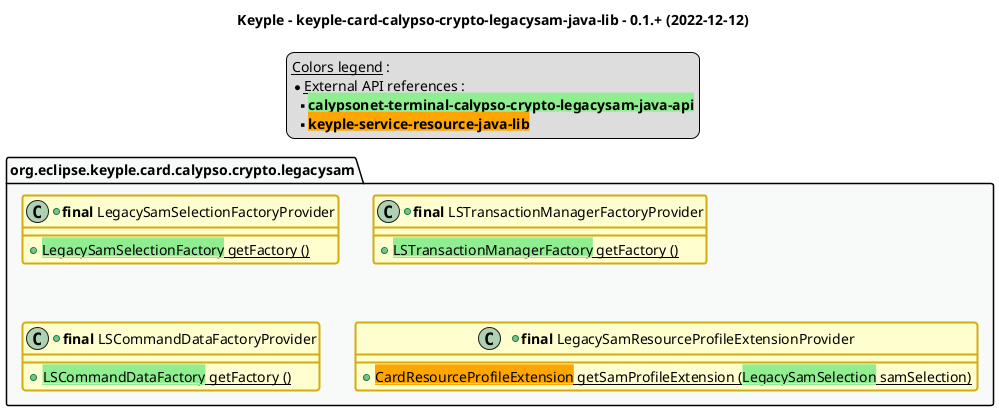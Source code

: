 @startuml
title
    Keyple - keyple-card-calypso-crypto-legacysam-java-lib - 0.1.+ (2022-12-12)
end title

' == THEME ==

'Couleurs issues de : https://htmlcolorcodes.com/fr/tableau-de-couleur/tableau-de-couleur-design-plat/
!define C_GREY1 F8F9F9
!define C_GREY2 F2F3F4
!define C_GREY3 E5E7E9
!define C_GREY4 D7DBDD
!define C_GREY5 CACFD2
!define C_GREY6 BDC3C7
!define C_LINK 3498DB
!define C_USE 27AE60

' -- Styles that don't work with new version of plantuml --
skinparam stereotypeABorderColor #A9DCDF
skinparam stereotypeIBorderColor #B4A7E5
skinparam stereotypeCBorderColor #ADD1B2
skinparam stereotypeEBorderColor #EB93DF
' -- END --

skinparam ClassBorderThickness 2
skinparam ArrowThickness 2

' Yellow
skinparam ClassBackgroundColor #FEFECE
skinparam ClassBorderColor #D4AC0D
' Red
skinparam ClassBackgroundColor<<red>> #FDEDEC
skinparam ClassBorderColor<<red>> #E74C3C
hide <<red>> stereotype
' Purple
skinparam ClassBackgroundColor<<purple>> #F4ECF7
skinparam ClassBorderColor<<purple>> #8E44AD
hide <<purple>> stereotype
' blue
skinparam ClassBackgroundColor<<blue>> #EBF5FB
skinparam ClassBorderColor<<blue>> #3498DB
hide <<blue>> stereotype
' Green
skinparam ClassBackgroundColor<<green>> #E9F7EF
skinparam ClassBorderColor<<green>> #27AE60
hide <<green>> stereotype
' Grey
skinparam ClassBackgroundColor<<grey>> #EAECEE
skinparam ClassBorderColor<<grey>> #2C3E50
hide <<grey>> stereotype

' == CONTENT ==

legend top
    __Colors legend__ :
    * __External API references__ :
    ** <back:lightgreen>**calypsonet-terminal-calypso-crypto-legacysam-java-api**</back>
    ** <back:orange>**keyple-service-resource-java-lib**</back>
end legend

package "org.eclipse.keyple.card.calypso.crypto.legacysam" as legacysam {
    +class "**final** LegacySamSelectionFactoryProvider" as LegacySamSelectionFactoryProvider {
        +{static} <back:lightgreen>LegacySamSelectionFactory</back> getFactory ()
    }
    +class "**final** LSTransactionManagerFactoryProvider" as LSTransactionManagerFactoryProvider {
        +{static} <back:lightgreen>LSTransactionManagerFactory</back> getFactory ()
    }
    +class "**final** LSCommandDataFactoryProvider" as LSCommandDataFactoryProvider {
        +{static} <back:lightgreen>LSCommandDataFactory</back> getFactory ()
    }
    +class "**final** LegacySamResourceProfileExtensionProvider" as LegacySamResourceProfileExtensionProvider {
        +{static} <back:orange>CardResourceProfileExtension</back> getSamProfileExtension (<back:lightgreen>LegacySamSelection</back> samSelection)
    }
}

' Associations

' == LAYOUT ==

' == STYLE ==

package legacysam #C_GREY1 {}

@enduml